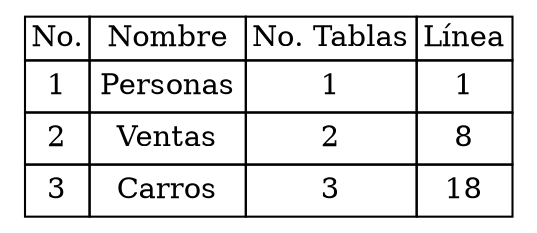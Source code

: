 
	digraph {
		tablaSimbolos [
		  shape=plaintext
		  label=<
			<table border='0' cellborder='1' color='black' cellspacing='0'>
			  <tr>
				  <td>No.</td>
				  <td>Nombre</td>
				  <td>No. Tablas</td>
				  <td>Línea</td>
			  </tr>
<tr>
<td cellpadding='4'>
1
</td>
<td cellpadding='4'>Personas
</td>
<td cellpadding='4'>1
</td>
<td cellpadding='4'>1
</td>
</tr>

<tr>
<td cellpadding='4'>
2
</td>
<td cellpadding='4'>Ventas
</td>
<td cellpadding='4'>2
</td>
<td cellpadding='4'>8
</td>
</tr>

<tr>
<td cellpadding='4'>
3
</td>
<td cellpadding='4'>Carros
</td>
<td cellpadding='4'>3
</td>
<td cellpadding='4'>18
</td>
</tr>

		</table>
		>];
	}
	